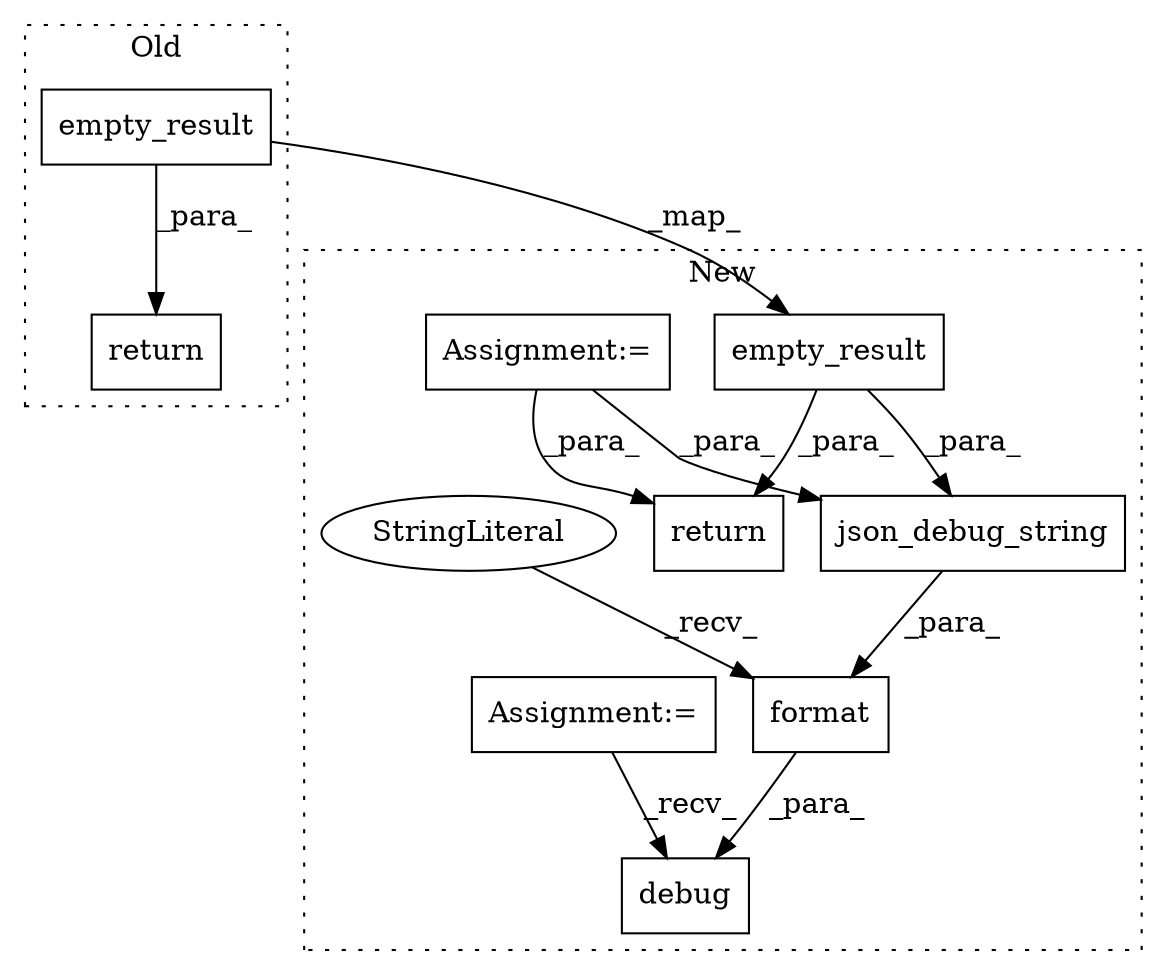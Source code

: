 digraph G {
subgraph cluster0 {
1 [label="empty_result" a="32" s="4398,4415" l="13,1" shape="box"];
3 [label="return" a="41" s="4391" l="7" shape="box"];
label = "Old";
style="dotted";
}
subgraph cluster1 {
2 [label="empty_result" a="32" s="4465,4482" l="13,1" shape="box"];
4 [label="return" a="41" s="4628" l="7" shape="box"];
5 [label="Assignment:=" a="7" s="4370" l="1" shape="box"];
6 [label="debug" a="32" s="4567,4621" l="6,1" shape="box"];
7 [label="format" a="32" s="4588,4620" l="7,1" shape="box"];
8 [label="StringLiteral" a="45" s="4573" l="14" shape="ellipse"];
9 [label="json_debug_string" a="32" s="4595,4619" l="18,1" shape="box"];
10 [label="Assignment:=" a="7" s="3340" l="6" shape="box"];
label = "New";
style="dotted";
}
1 -> 3 [label="_para_"];
1 -> 2 [label="_map_"];
2 -> 4 [label="_para_"];
2 -> 9 [label="_para_"];
5 -> 4 [label="_para_"];
5 -> 9 [label="_para_"];
7 -> 6 [label="_para_"];
8 -> 7 [label="_recv_"];
9 -> 7 [label="_para_"];
10 -> 6 [label="_recv_"];
}